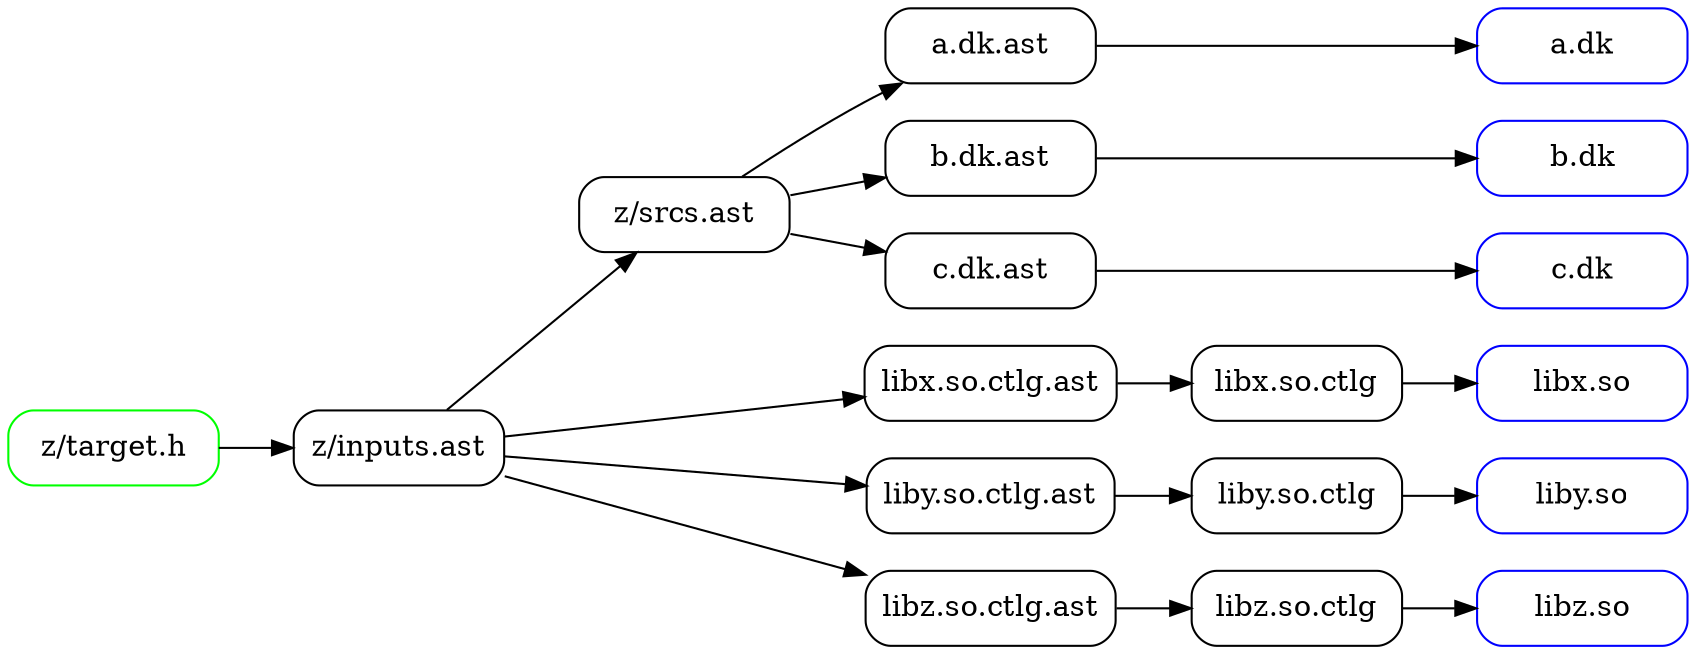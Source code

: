 digraph {
  graph [ rankdir = LR, dir = back ];
  node [ shape = rect, style = rounded, width = 1.4 ];

  "a.dk" [ color = blue ];
  "b.dk" [ color = blue ];
  "c.dk" [ color = blue ];
  "libx.so" [ color = blue ];
  "liby.so" [ color = blue ];
  "libz.so" [ color = blue ];
  "z/target.h" [ color = green ];

  "z/target.h" -> "z/inputs.ast";

  "z/inputs.ast" -> "z/srcs.ast";
  "z/inputs.ast" -> "libx.so.ctlg.ast";
  "z/inputs.ast" -> "liby.so.ctlg.ast";
  "z/inputs.ast" -> "libz.so.ctlg.ast";

  "z/srcs.ast" -> "a.dk.ast" -> "a.dk";
  "z/srcs.ast" -> "b.dk.ast" -> "b.dk";
  "z/srcs.ast" -> "c.dk.ast" -> "c.dk";

  "libx.so.ctlg.ast" -> "libx.so.ctlg" -> "libx.so";
  "liby.so.ctlg.ast" -> "liby.so.ctlg" -> "liby.so";
  "libz.so.ctlg.ast" -> "libz.so.ctlg" -> "libz.so";

  // layout control below
  subgraph {
    graph [ rank = same ];
    "a.dk.ast";
    "b.dk.ast";
    "c.dk.ast";
    "libx.so.ctlg.ast";
    "liby.so.ctlg.ast";
    "libz.so.ctlg.ast";
  }
  subgraph {
    graph [ rank = same ];
    "a.dk";
    "b.dk";
    "c.dk";
    "libx.so";
    "liby.so";
    "libz.so";
  }
}
